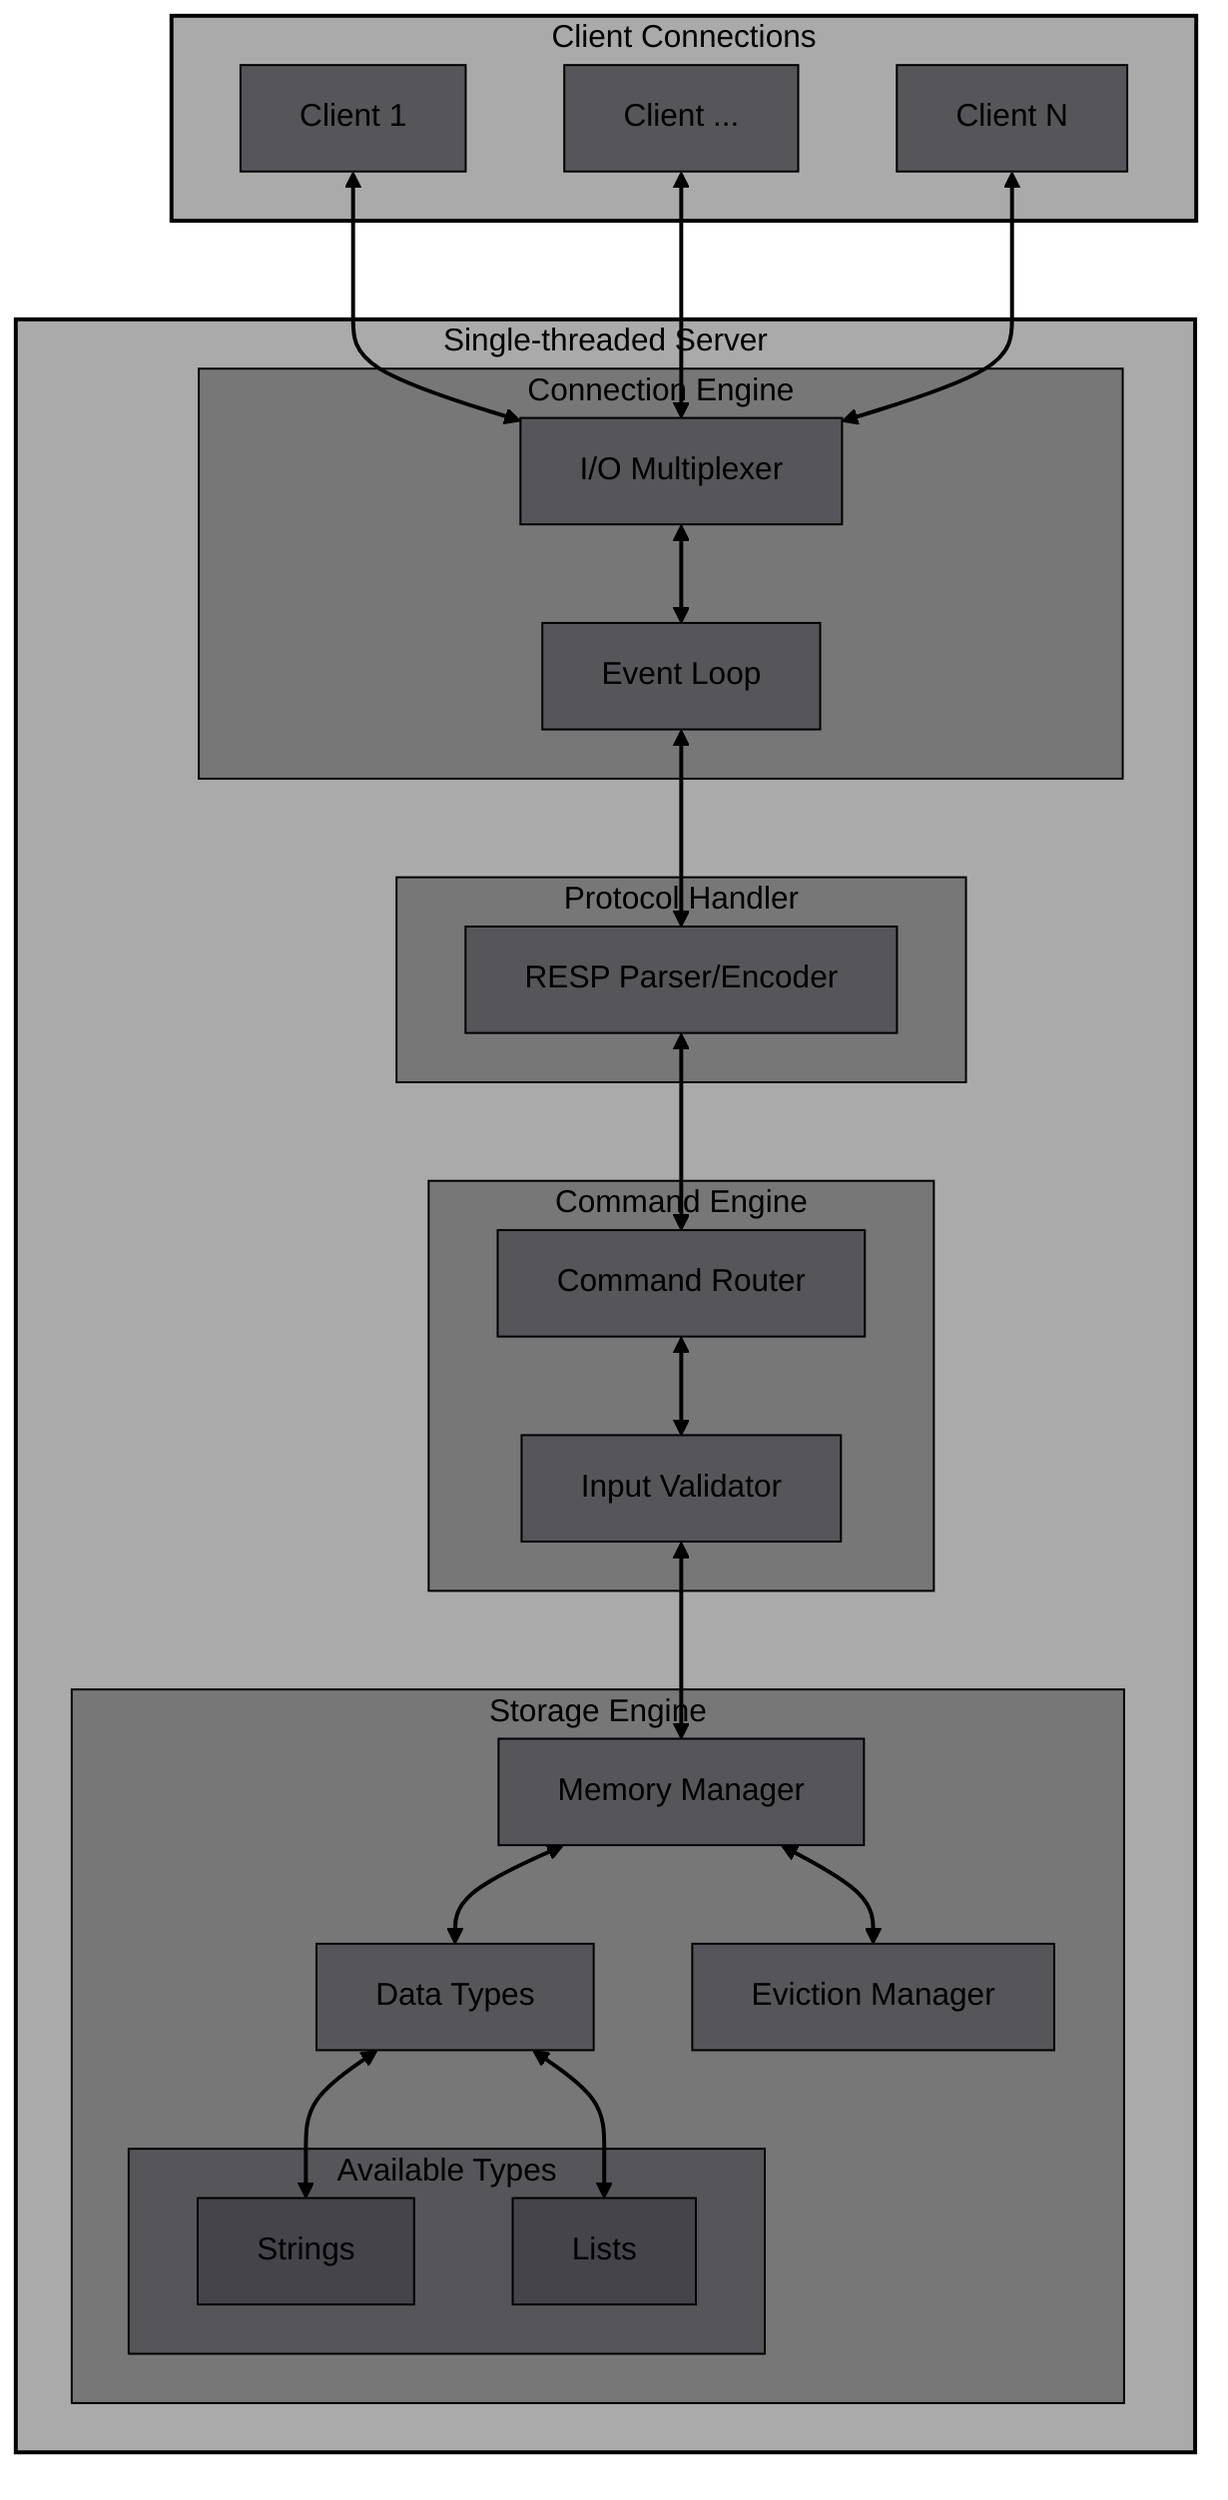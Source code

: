 flowchart TB
    %% Client Connections
    subgraph Client["Client Connections"]
        C1["Client 1"]
        C2["Client ..."]
        C3["Client N"]
    end

    %% Single-threaded Server
    subgraph Server["Single-threaded Server"]
        subgraph CE1["Connection Engine"]
            IM["I/O Multiplexer"]
            EL["Event Loop"]
        end
        
        subgraph P["Protocol Handler"]
            RESP["RESP Parser/Encoder"]
        end
        
        subgraph CE2["Command Engine"]
            CMD["Command Router"]
            VAL["Input Validator"]
        end
        
        subgraph S["Storage Engine"]
            MM["Memory Manager"]
            DT["Data Types"]
            EV["Eviction Manager"]
            
            subgraph AT["Available Types"]
                STR["Strings"]
                LST["Lists"]
            end
        end
    end
    
    %% Connections and Flows
    C1 & C2 & C3 <--> IM
    IM <--> EL
    EL <--> RESP
    RESP <--> CMD
    CMD <--> VAL
    VAL <--> MM
    MM <--> DT
    DT <--> STR & LST
    MM <--> EV

    %% Styling for uniform width and structured appearance
    classDef container fill:#aaaaaa,stroke:#000,stroke-width:2px,color:#000;
    classDef component1 fill:#777777,stroke:#000,stroke-width:1px,color:#000;
    classDef component2 fill:#55555a,stroke:#000,stroke-width:1px,color:#000;
    classDef component3 fill:#44444a,stroke:#000,stroke-width:1px,color:#000;

    %% Apply black text color to specific nodes
    class Server,Client container;
    class CE1,P,CE2,S component1;
    class C1,C2,C3,IM,EL,RESP,CMD,VAL,MM,DT,EV,AT component2;
    class STR,LST component3;

    %% Link style to force lines to be black, including arrows
    linkStyle default stroke:#000,stroke-width:2px;

%%{
  init: {
    'themeVariables': {
      'lineColor': '#000'
    }
  }
}%%